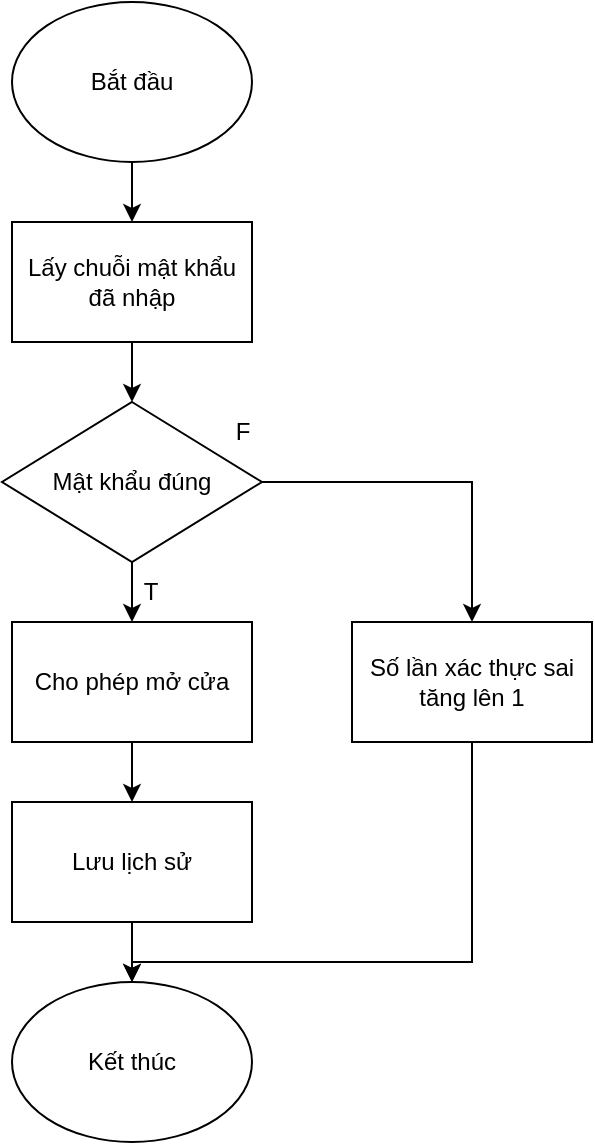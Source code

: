 <mxfile version="22.1.16" type="device">
  <diagram name="Page-1" id="XGWRXBHxe0I1QEJ_lzNT">
    <mxGraphModel dx="1230" dy="817" grid="1" gridSize="10" guides="1" tooltips="1" connect="1" arrows="1" fold="1" page="1" pageScale="1" pageWidth="827" pageHeight="1169" math="0" shadow="0">
      <root>
        <mxCell id="0" />
        <mxCell id="1" parent="0" />
        <mxCell id="q9ry65vpHNN9PVmFITkt-1" style="edgeStyle=orthogonalEdgeStyle;rounded=0;orthogonalLoop=1;jettySize=auto;html=1;exitX=0.5;exitY=1;exitDx=0;exitDy=0;entryX=0.5;entryY=0;entryDx=0;entryDy=0;" edge="1" parent="1" source="q9ry65vpHNN9PVmFITkt-2" target="q9ry65vpHNN9PVmFITkt-4">
          <mxGeometry relative="1" as="geometry" />
        </mxCell>
        <mxCell id="q9ry65vpHNN9PVmFITkt-2" value="Bắt đầu" style="ellipse;whiteSpace=wrap;html=1;" vertex="1" parent="1">
          <mxGeometry x="360" y="90" width="120" height="80" as="geometry" />
        </mxCell>
        <mxCell id="q9ry65vpHNN9PVmFITkt-3" style="edgeStyle=orthogonalEdgeStyle;rounded=0;orthogonalLoop=1;jettySize=auto;html=1;exitX=0.5;exitY=1;exitDx=0;exitDy=0;entryX=0.5;entryY=0;entryDx=0;entryDy=0;" edge="1" parent="1" source="q9ry65vpHNN9PVmFITkt-4" target="q9ry65vpHNN9PVmFITkt-6">
          <mxGeometry relative="1" as="geometry" />
        </mxCell>
        <mxCell id="q9ry65vpHNN9PVmFITkt-4" value="Lấy chuỗi mật khẩu đã nhập" style="rounded=0;whiteSpace=wrap;html=1;" vertex="1" parent="1">
          <mxGeometry x="360" y="200" width="120" height="60" as="geometry" />
        </mxCell>
        <mxCell id="q9ry65vpHNN9PVmFITkt-5" style="edgeStyle=orthogonalEdgeStyle;rounded=0;orthogonalLoop=1;jettySize=auto;html=1;exitX=0.5;exitY=1;exitDx=0;exitDy=0;entryX=0.5;entryY=0;entryDx=0;entryDy=0;" edge="1" parent="1" source="q9ry65vpHNN9PVmFITkt-6">
          <mxGeometry relative="1" as="geometry">
            <mxPoint x="420" y="400" as="targetPoint" />
          </mxGeometry>
        </mxCell>
        <mxCell id="q9ry65vpHNN9PVmFITkt-22" style="edgeStyle=orthogonalEdgeStyle;rounded=0;orthogonalLoop=1;jettySize=auto;html=1;exitX=1;exitY=0.5;exitDx=0;exitDy=0;entryX=0.5;entryY=0;entryDx=0;entryDy=0;" edge="1" parent="1" source="q9ry65vpHNN9PVmFITkt-6" target="q9ry65vpHNN9PVmFITkt-21">
          <mxGeometry relative="1" as="geometry" />
        </mxCell>
        <mxCell id="q9ry65vpHNN9PVmFITkt-6" value="Mật khẩu đúng" style="rhombus;whiteSpace=wrap;html=1;" vertex="1" parent="1">
          <mxGeometry x="355" y="290" width="130" height="80" as="geometry" />
        </mxCell>
        <mxCell id="q9ry65vpHNN9PVmFITkt-20" style="edgeStyle=orthogonalEdgeStyle;rounded=0;orthogonalLoop=1;jettySize=auto;html=1;exitX=0.5;exitY=1;exitDx=0;exitDy=0;entryX=0.5;entryY=0;entryDx=0;entryDy=0;" edge="1" parent="1" source="q9ry65vpHNN9PVmFITkt-10" target="q9ry65vpHNN9PVmFITkt-16">
          <mxGeometry relative="1" as="geometry" />
        </mxCell>
        <mxCell id="q9ry65vpHNN9PVmFITkt-10" value="Cho phép mở cửa" style="rounded=0;whiteSpace=wrap;html=1;" vertex="1" parent="1">
          <mxGeometry x="360" y="400" width="120" height="60" as="geometry" />
        </mxCell>
        <mxCell id="q9ry65vpHNN9PVmFITkt-13" value="F" style="text;html=1;align=center;verticalAlign=middle;resizable=0;points=[];autosize=1;strokeColor=none;fillColor=none;" vertex="1" parent="1">
          <mxGeometry x="460" y="290" width="30" height="30" as="geometry" />
        </mxCell>
        <mxCell id="q9ry65vpHNN9PVmFITkt-14" value="T" style="text;html=1;align=center;verticalAlign=middle;resizable=0;points=[];autosize=1;strokeColor=none;fillColor=none;" vertex="1" parent="1">
          <mxGeometry x="414" y="370" width="30" height="30" as="geometry" />
        </mxCell>
        <mxCell id="q9ry65vpHNN9PVmFITkt-19" style="edgeStyle=orthogonalEdgeStyle;rounded=0;orthogonalLoop=1;jettySize=auto;html=1;exitX=0.5;exitY=1;exitDx=0;exitDy=0;entryX=0.5;entryY=0;entryDx=0;entryDy=0;" edge="1" parent="1" source="q9ry65vpHNN9PVmFITkt-16" target="q9ry65vpHNN9PVmFITkt-18">
          <mxGeometry relative="1" as="geometry" />
        </mxCell>
        <mxCell id="q9ry65vpHNN9PVmFITkt-16" value="Lưu lịch sử" style="rounded=0;whiteSpace=wrap;html=1;" vertex="1" parent="1">
          <mxGeometry x="360" y="490" width="120" height="60" as="geometry" />
        </mxCell>
        <mxCell id="q9ry65vpHNN9PVmFITkt-18" value="Kết thúc" style="ellipse;whiteSpace=wrap;html=1;" vertex="1" parent="1">
          <mxGeometry x="360" y="580" width="120" height="80" as="geometry" />
        </mxCell>
        <mxCell id="q9ry65vpHNN9PVmFITkt-23" style="edgeStyle=orthogonalEdgeStyle;rounded=0;orthogonalLoop=1;jettySize=auto;html=1;exitX=0.5;exitY=1;exitDx=0;exitDy=0;entryX=0.5;entryY=0;entryDx=0;entryDy=0;" edge="1" parent="1" source="q9ry65vpHNN9PVmFITkt-21" target="q9ry65vpHNN9PVmFITkt-18">
          <mxGeometry relative="1" as="geometry">
            <Array as="points">
              <mxPoint x="590" y="570" />
              <mxPoint x="420" y="570" />
            </Array>
          </mxGeometry>
        </mxCell>
        <mxCell id="q9ry65vpHNN9PVmFITkt-21" value="Số lần xác thực sai tăng lên 1" style="rounded=0;whiteSpace=wrap;html=1;" vertex="1" parent="1">
          <mxGeometry x="530" y="400" width="120" height="60" as="geometry" />
        </mxCell>
      </root>
    </mxGraphModel>
  </diagram>
</mxfile>

